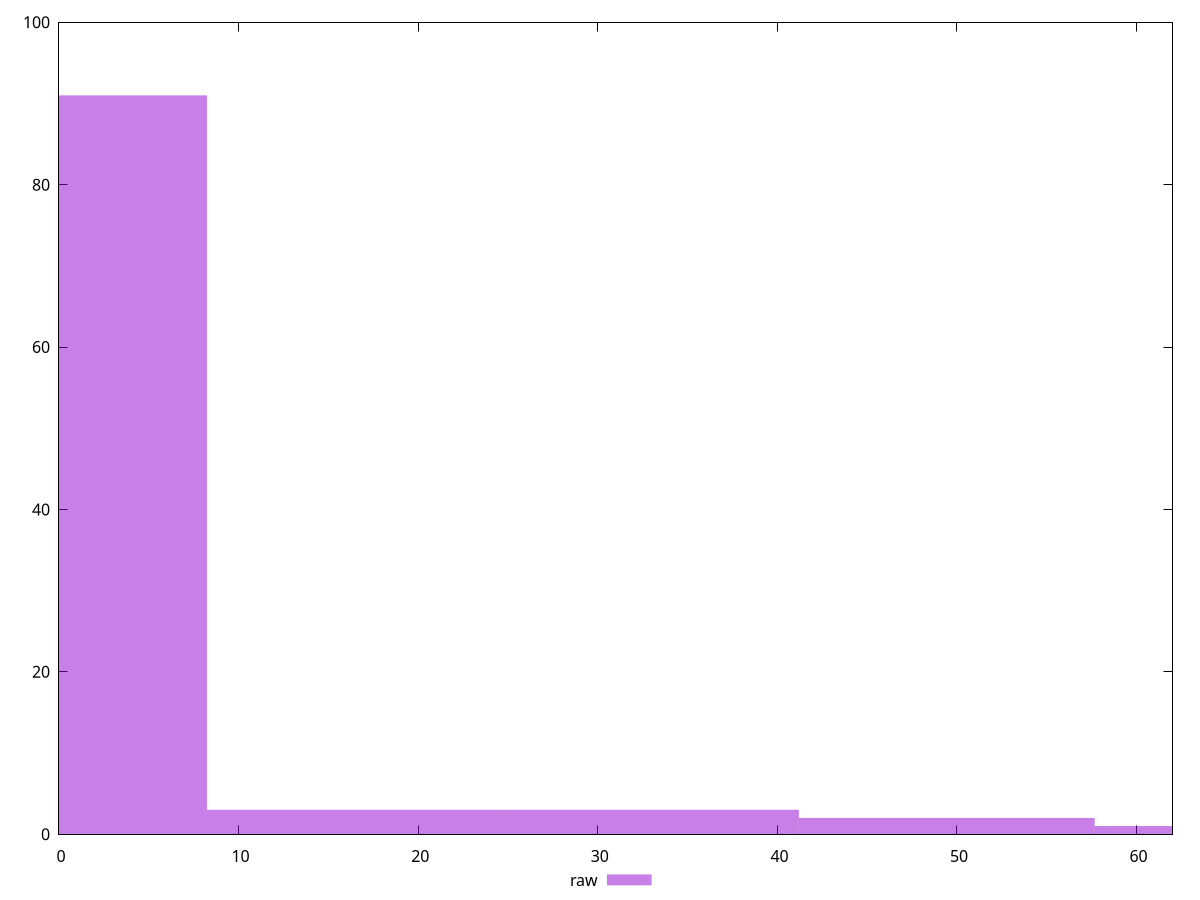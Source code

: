reset

$raw <<EOF
32.95514877950586 3
0 91
65.91029755901172 1
16.47757438975293 3
49.43272316925879 2
EOF

set key outside below
set boxwidth 16.47757438975293
set xrange [0:62]
set yrange [0:100]
set trange [0:100]
set style fill transparent solid 0.5 noborder
set terminal svg size 640, 490 enhanced background rgb 'white'
set output "report_00011_2021-02-09T10:53:21.242Z/render-blocking-resources/samples/pages+cached+noadtech+nomedia+nocss/raw/histogram.svg"

plot $raw title "raw" with boxes

reset
